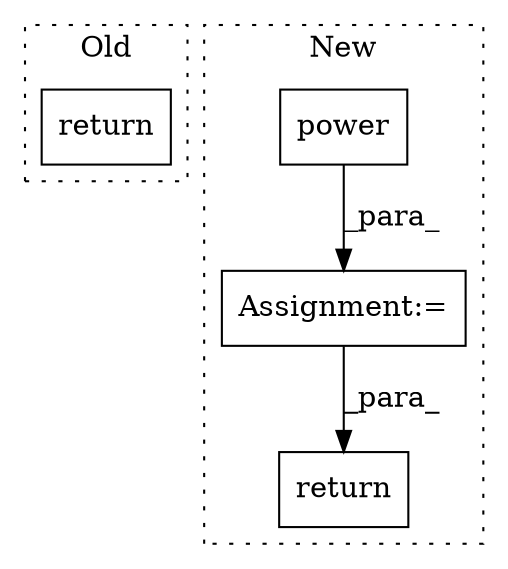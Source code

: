 digraph G {
subgraph cluster0 {
1 [label="return" a="41" s="3185" l="7" shape="box"];
label = "Old";
style="dotted";
}
subgraph cluster1 {
2 [label="power" a="32" s="3318,3330" l="6,1" shape="box"];
3 [label="return" a="41" s="3495" l="7" shape="box"];
4 [label="Assignment:=" a="7" s="3282" l="1" shape="box"];
label = "New";
style="dotted";
}
2 -> 4 [label="_para_"];
4 -> 3 [label="_para_"];
}